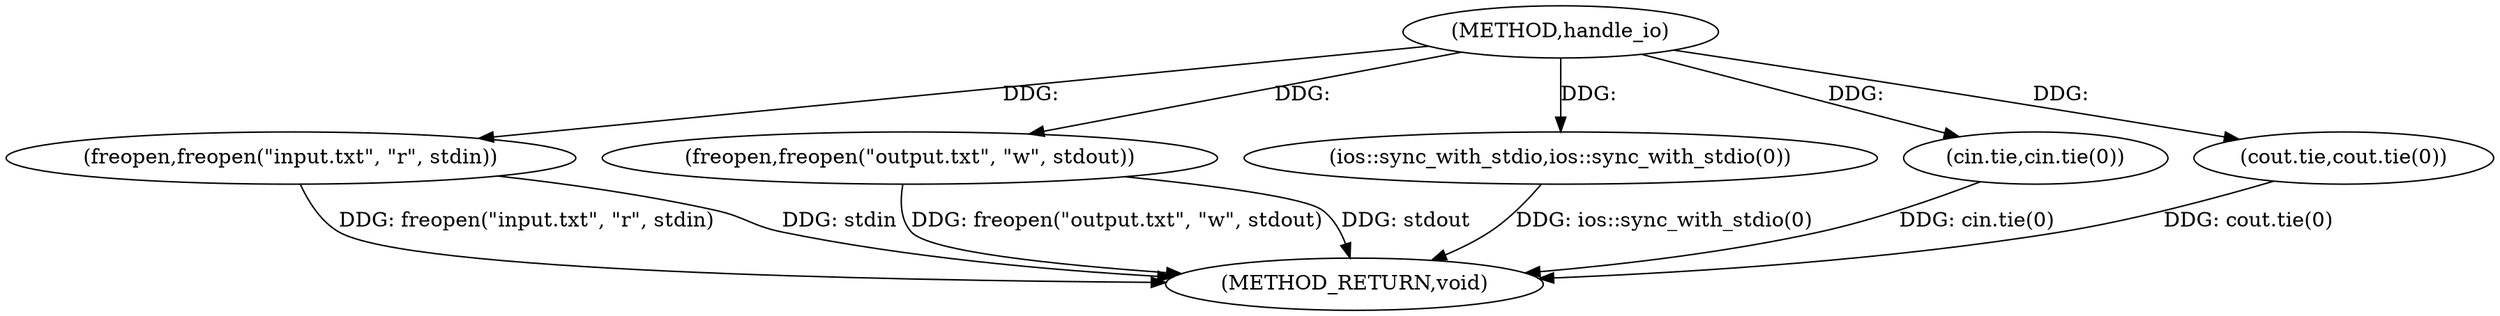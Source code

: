 digraph "handle_io" {  
"1000101" [label = "(METHOD,handle_io)" ]
"1000117" [label = "(METHOD_RETURN,void)" ]
"1000103" [label = "(freopen,freopen(\"input.txt\", \"r\", stdin))" ]
"1000107" [label = "(freopen,freopen(\"output.txt\", \"w\", stdout))" ]
"1000111" [label = "(ios::sync_with_stdio,ios::sync_with_stdio(0))" ]
"1000113" [label = "(cin.tie,cin.tie(0))" ]
"1000115" [label = "(cout.tie,cout.tie(0))" ]
  "1000103" -> "1000117"  [ label = "DDG: freopen(\"input.txt\", \"r\", stdin)"] 
  "1000107" -> "1000117"  [ label = "DDG: freopen(\"output.txt\", \"w\", stdout)"] 
  "1000111" -> "1000117"  [ label = "DDG: ios::sync_with_stdio(0)"] 
  "1000113" -> "1000117"  [ label = "DDG: cin.tie(0)"] 
  "1000115" -> "1000117"  [ label = "DDG: cout.tie(0)"] 
  "1000103" -> "1000117"  [ label = "DDG: stdin"] 
  "1000107" -> "1000117"  [ label = "DDG: stdout"] 
  "1000101" -> "1000103"  [ label = "DDG: "] 
  "1000101" -> "1000107"  [ label = "DDG: "] 
  "1000101" -> "1000111"  [ label = "DDG: "] 
  "1000101" -> "1000113"  [ label = "DDG: "] 
  "1000101" -> "1000115"  [ label = "DDG: "] 
}
